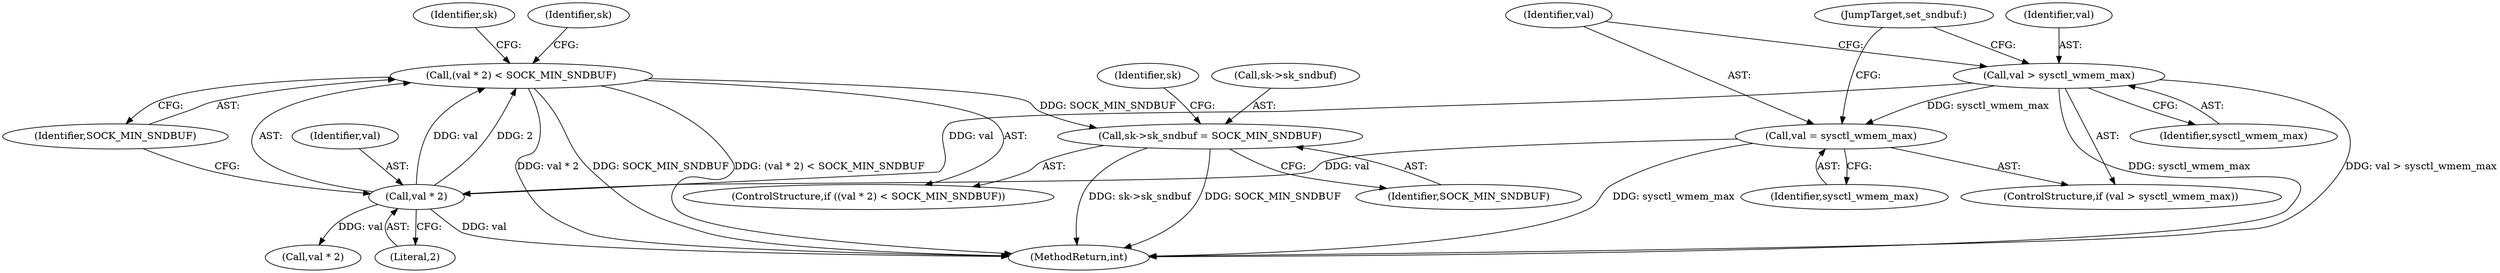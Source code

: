 digraph "0_linux_82981930125abfd39d7c8378a9cfdf5e1be2002b_0@pointer" {
"1000232" [label="(Call,sk->sk_sndbuf = SOCK_MIN_SNDBUF)"];
"1000227" [label="(Call,(val * 2) < SOCK_MIN_SNDBUF)"];
"1000228" [label="(Call,val * 2)"];
"1000217" [label="(Call,val = sysctl_wmem_max)"];
"1000214" [label="(Call,val > sysctl_wmem_max)"];
"1000232" [label="(Call,sk->sk_sndbuf = SOCK_MIN_SNDBUF)"];
"1000217" [label="(Call,val = sysctl_wmem_max)"];
"1000213" [label="(ControlStructure,if (val > sysctl_wmem_max))"];
"1000227" [label="(Call,(val * 2) < SOCK_MIN_SNDBUF)"];
"1000214" [label="(Call,val > sysctl_wmem_max)"];
"1000228" [label="(Call,val * 2)"];
"1000682" [label="(MethodReturn,int)"];
"1000226" [label="(ControlStructure,if ((val * 2) < SOCK_MIN_SNDBUF))"];
"1000219" [label="(Identifier,sysctl_wmem_max)"];
"1000216" [label="(Identifier,sysctl_wmem_max)"];
"1000229" [label="(Identifier,val)"];
"1000240" [label="(Identifier,sk)"];
"1000246" [label="(Identifier,sk)"];
"1000230" [label="(Literal,2)"];
"1000215" [label="(Identifier,val)"];
"1000234" [label="(Identifier,sk)"];
"1000220" [label="(JumpTarget,set_sndbuf:)"];
"1000231" [label="(Identifier,SOCK_MIN_SNDBUF)"];
"1000236" [label="(Identifier,SOCK_MIN_SNDBUF)"];
"1000242" [label="(Call,val * 2)"];
"1000218" [label="(Identifier,val)"];
"1000233" [label="(Call,sk->sk_sndbuf)"];
"1000232" -> "1000226"  [label="AST: "];
"1000232" -> "1000236"  [label="CFG: "];
"1000233" -> "1000232"  [label="AST: "];
"1000236" -> "1000232"  [label="AST: "];
"1000246" -> "1000232"  [label="CFG: "];
"1000232" -> "1000682"  [label="DDG: sk->sk_sndbuf"];
"1000232" -> "1000682"  [label="DDG: SOCK_MIN_SNDBUF"];
"1000227" -> "1000232"  [label="DDG: SOCK_MIN_SNDBUF"];
"1000227" -> "1000226"  [label="AST: "];
"1000227" -> "1000231"  [label="CFG: "];
"1000228" -> "1000227"  [label="AST: "];
"1000231" -> "1000227"  [label="AST: "];
"1000234" -> "1000227"  [label="CFG: "];
"1000240" -> "1000227"  [label="CFG: "];
"1000227" -> "1000682"  [label="DDG: (val * 2) < SOCK_MIN_SNDBUF"];
"1000227" -> "1000682"  [label="DDG: val * 2"];
"1000227" -> "1000682"  [label="DDG: SOCK_MIN_SNDBUF"];
"1000228" -> "1000227"  [label="DDG: val"];
"1000228" -> "1000227"  [label="DDG: 2"];
"1000228" -> "1000230"  [label="CFG: "];
"1000229" -> "1000228"  [label="AST: "];
"1000230" -> "1000228"  [label="AST: "];
"1000231" -> "1000228"  [label="CFG: "];
"1000228" -> "1000682"  [label="DDG: val"];
"1000217" -> "1000228"  [label="DDG: val"];
"1000214" -> "1000228"  [label="DDG: val"];
"1000228" -> "1000242"  [label="DDG: val"];
"1000217" -> "1000213"  [label="AST: "];
"1000217" -> "1000219"  [label="CFG: "];
"1000218" -> "1000217"  [label="AST: "];
"1000219" -> "1000217"  [label="AST: "];
"1000220" -> "1000217"  [label="CFG: "];
"1000217" -> "1000682"  [label="DDG: sysctl_wmem_max"];
"1000214" -> "1000217"  [label="DDG: sysctl_wmem_max"];
"1000214" -> "1000213"  [label="AST: "];
"1000214" -> "1000216"  [label="CFG: "];
"1000215" -> "1000214"  [label="AST: "];
"1000216" -> "1000214"  [label="AST: "];
"1000218" -> "1000214"  [label="CFG: "];
"1000220" -> "1000214"  [label="CFG: "];
"1000214" -> "1000682"  [label="DDG: sysctl_wmem_max"];
"1000214" -> "1000682"  [label="DDG: val > sysctl_wmem_max"];
}

